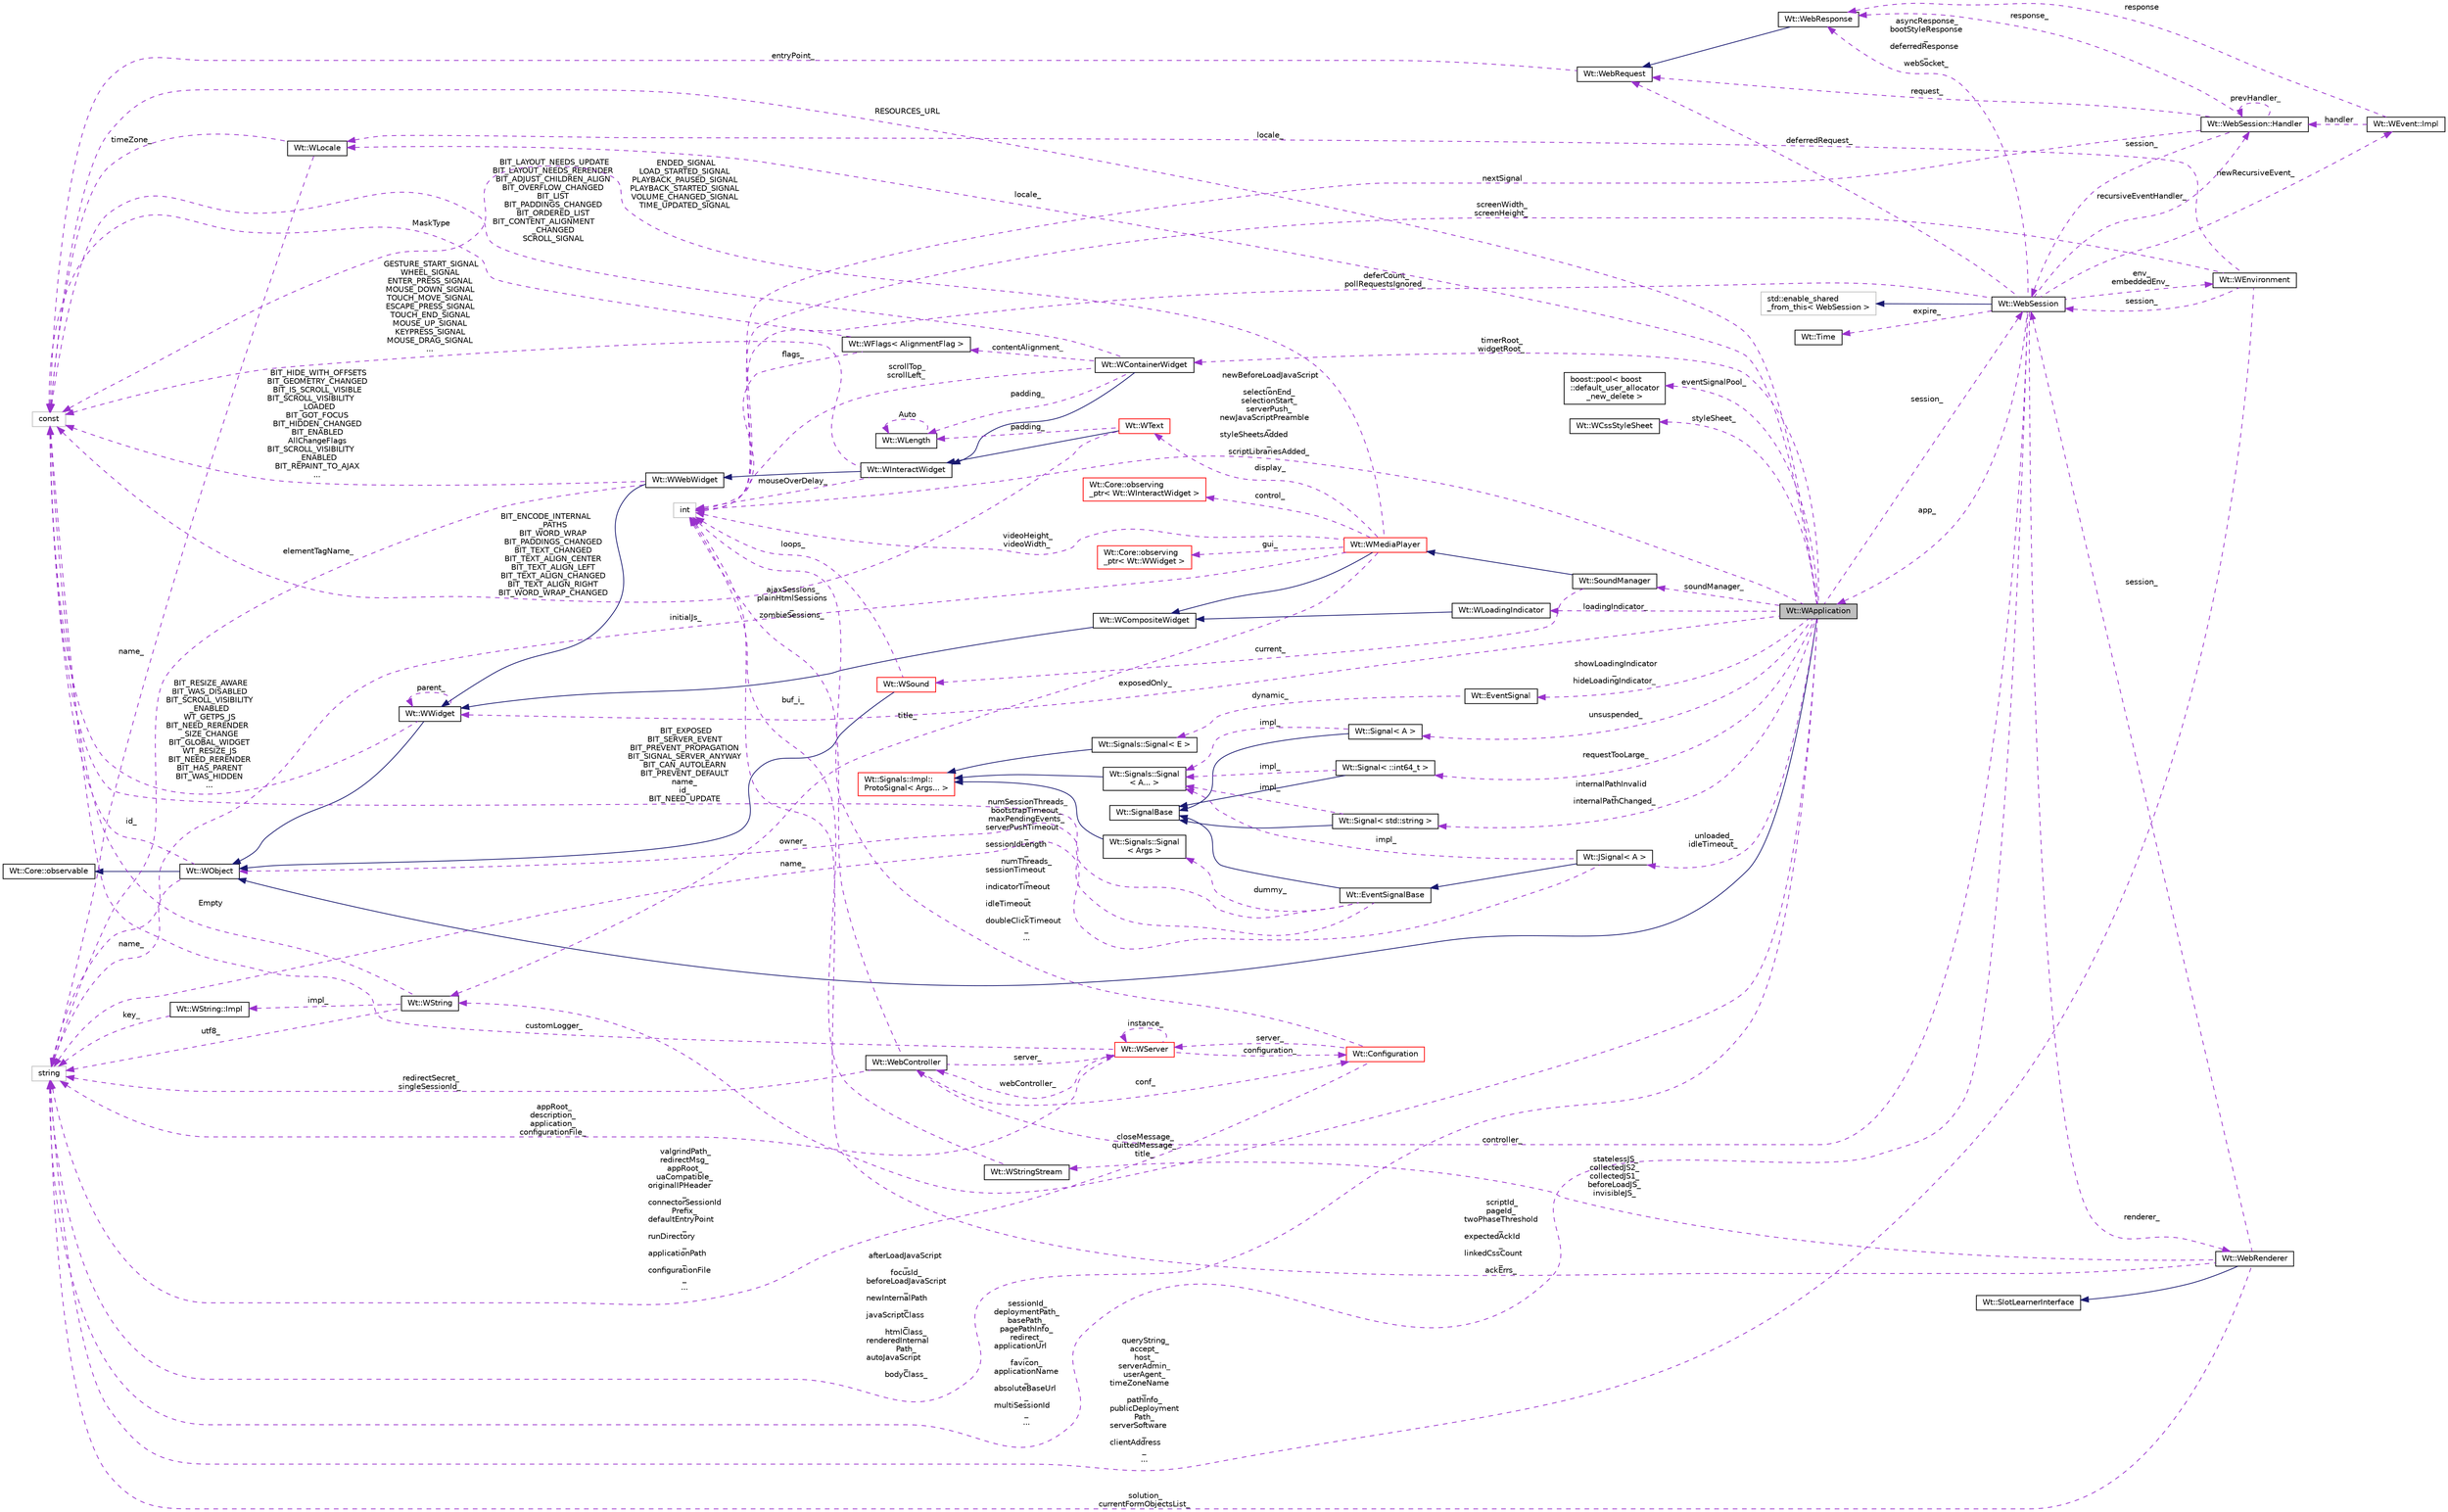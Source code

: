 digraph "Wt::WApplication"
{
 // LATEX_PDF_SIZE
  edge [fontname="Helvetica",fontsize="10",labelfontname="Helvetica",labelfontsize="10"];
  node [fontname="Helvetica",fontsize="10",shape=record];
  rankdir="LR";
  Node1 [label="Wt::WApplication",height=0.2,width=0.4,color="black", fillcolor="grey75", style="filled", fontcolor="black",tooltip="Represents an application instance for a single session."];
  Node2 -> Node1 [dir="back",color="midnightblue",fontsize="10",style="solid",fontname="Helvetica"];
  Node2 [label="Wt::WObject",height=0.2,width=0.4,color="black", fillcolor="white", style="filled",URL="$classWt_1_1WObject.html",tooltip="A base class for objects that participate in the signal/slot system."];
  Node3 -> Node2 [dir="back",color="midnightblue",fontsize="10",style="solid",fontname="Helvetica"];
  Node3 [label="Wt::Core::observable",height=0.2,width=0.4,color="black", fillcolor="white", style="filled",URL="$classWt_1_1Core_1_1observable.html",tooltip="A base class for objects whose life-time can be tracked."];
  Node4 -> Node2 [dir="back",color="darkorchid3",fontsize="10",style="dashed",label=" name_" ,fontname="Helvetica"];
  Node4 [label="string",height=0.2,width=0.4,color="grey75", fillcolor="white", style="filled",tooltip=" "];
  Node5 -> Node2 [dir="back",color="darkorchid3",fontsize="10",style="dashed",label=" id_" ,fontname="Helvetica"];
  Node5 [label="const",height=0.2,width=0.4,color="grey75", fillcolor="white", style="filled",tooltip=" "];
  Node6 -> Node1 [dir="back",color="darkorchid3",fontsize="10",style="dashed",label=" timerRoot_\nwidgetRoot_" ,fontname="Helvetica"];
  Node6 [label="Wt::WContainerWidget",height=0.2,width=0.4,color="black", fillcolor="white", style="filled",URL="$classWt_1_1WContainerWidget.html",tooltip="A widget that holds and manages child widgets."];
  Node7 -> Node6 [dir="back",color="midnightblue",fontsize="10",style="solid",fontname="Helvetica"];
  Node7 [label="Wt::WInteractWidget",height=0.2,width=0.4,color="black", fillcolor="white", style="filled",URL="$classWt_1_1WInteractWidget.html",tooltip="An abstract widget that can receive user-interface interaction."];
  Node8 -> Node7 [dir="back",color="midnightblue",fontsize="10",style="solid",fontname="Helvetica"];
  Node8 [label="Wt::WWebWidget",height=0.2,width=0.4,color="black", fillcolor="white", style="filled",URL="$classWt_1_1WWebWidget.html",tooltip="A base class for widgets with an HTML counterpart."];
  Node9 -> Node8 [dir="back",color="midnightblue",fontsize="10",style="solid",fontname="Helvetica"];
  Node9 [label="Wt::WWidget",height=0.2,width=0.4,color="black", fillcolor="white", style="filled",URL="$classWt_1_1WWidget.html",tooltip="The abstract base class for a user-interface component."];
  Node2 -> Node9 [dir="back",color="midnightblue",fontsize="10",style="solid",fontname="Helvetica"];
  Node9 -> Node9 [dir="back",color="darkorchid3",fontsize="10",style="dashed",label=" parent_" ,fontname="Helvetica"];
  Node5 -> Node9 [dir="back",color="darkorchid3",fontsize="10",style="dashed",label=" BIT_RESIZE_AWARE\nBIT_WAS_DISABLED\nBIT_SCROLL_VISIBILITY\l_ENABLED\nWT_GETPS_JS\nBIT_NEED_RERENDER\l_SIZE_CHANGE\nBIT_GLOBAL_WIDGET\nWT_RESIZE_JS\nBIT_NEED_RERENDER\nBIT_HAS_PARENT\nBIT_WAS_HIDDEN\n..." ,fontname="Helvetica"];
  Node4 -> Node8 [dir="back",color="darkorchid3",fontsize="10",style="dashed",label=" elementTagName_" ,fontname="Helvetica"];
  Node5 -> Node8 [dir="back",color="darkorchid3",fontsize="10",style="dashed",label=" BIT_HIDE_WITH_OFFSETS\nBIT_GEOMETRY_CHANGED\nBIT_IS_SCROLL_VISIBLE\nBIT_SCROLL_VISIBILITY\l_LOADED\nBIT_GOT_FOCUS\nBIT_HIDDEN_CHANGED\nBIT_ENABLED\nAllChangeFlags\nBIT_SCROLL_VISIBILITY\l_ENABLED\nBIT_REPAINT_TO_AJAX\n..." ,fontname="Helvetica"];
  Node10 -> Node7 [dir="back",color="darkorchid3",fontsize="10",style="dashed",label=" mouseOverDelay_" ,fontname="Helvetica"];
  Node10 [label="int",height=0.2,width=0.4,color="grey75", fillcolor="white", style="filled",tooltip=" "];
  Node5 -> Node7 [dir="back",color="darkorchid3",fontsize="10",style="dashed",label=" GESTURE_START_SIGNAL\nWHEEL_SIGNAL\nENTER_PRESS_SIGNAL\nMOUSE_DOWN_SIGNAL\nTOUCH_MOVE_SIGNAL\nESCAPE_PRESS_SIGNAL\nTOUCH_END_SIGNAL\nMOUSE_UP_SIGNAL\nKEYPRESS_SIGNAL\nMOUSE_DRAG_SIGNAL\n..." ,fontname="Helvetica"];
  Node10 -> Node6 [dir="back",color="darkorchid3",fontsize="10",style="dashed",label=" scrollTop_\nscrollLeft_" ,fontname="Helvetica"];
  Node11 -> Node6 [dir="back",color="darkorchid3",fontsize="10",style="dashed",label=" contentAlignment_" ,fontname="Helvetica"];
  Node11 [label="Wt::WFlags\< AlignmentFlag \>",height=0.2,width=0.4,color="black", fillcolor="white", style="filled",URL="$classWt_1_1WFlags.html",tooltip=" "];
  Node10 -> Node11 [dir="back",color="darkorchid3",fontsize="10",style="dashed",label=" flags_" ,fontname="Helvetica"];
  Node5 -> Node11 [dir="back",color="darkorchid3",fontsize="10",style="dashed",label=" MaskType" ,fontname="Helvetica"];
  Node12 -> Node6 [dir="back",color="darkorchid3",fontsize="10",style="dashed",label=" padding_" ,fontname="Helvetica"];
  Node12 [label="Wt::WLength",height=0.2,width=0.4,color="black", fillcolor="white", style="filled",URL="$classWt_1_1WLength.html",tooltip="A value class that describes a CSS length."];
  Node12 -> Node12 [dir="back",color="darkorchid3",fontsize="10",style="dashed",label=" Auto" ,fontname="Helvetica"];
  Node5 -> Node6 [dir="back",color="darkorchid3",fontsize="10",style="dashed",label=" BIT_LAYOUT_NEEDS_UPDATE\nBIT_LAYOUT_NEEDS_RERENDER\nBIT_ADJUST_CHILDREN_ALIGN\nBIT_OVERFLOW_CHANGED\nBIT_LIST\nBIT_PADDINGS_CHANGED\nBIT_ORDERED_LIST\nBIT_CONTENT_ALIGNMENT\l_CHANGED\nSCROLL_SIGNAL" ,fontname="Helvetica"];
  Node13 -> Node1 [dir="back",color="darkorchid3",fontsize="10",style="dashed",label=" unsuspended_" ,fontname="Helvetica"];
  Node13 [label="Wt::Signal\< A \>",height=0.2,width=0.4,color="black", fillcolor="white", style="filled",URL="$classWt_1_1Signal.html",tooltip="A signal that propagates events to listeners."];
  Node14 -> Node13 [dir="back",color="midnightblue",fontsize="10",style="solid",fontname="Helvetica"];
  Node14 [label="Wt::SignalBase",height=0.2,width=0.4,color="black", fillcolor="white", style="filled",URL="$classWt_1_1SignalBase.html",tooltip="Abstract base class of a signal."];
  Node15 -> Node13 [dir="back",color="darkorchid3",fontsize="10",style="dashed",label=" impl_" ,fontname="Helvetica"];
  Node15 [label="Wt::Signals::Signal\l\< A... \>",height=0.2,width=0.4,color="black", fillcolor="white", style="filled",URL="$structWt_1_1Signals_1_1Signal.html",tooltip=" "];
  Node16 -> Node15 [dir="back",color="midnightblue",fontsize="10",style="solid",fontname="Helvetica"];
  Node16 [label="Wt::Signals::Impl::\lProtoSignal\< Args... \>",height=0.2,width=0.4,color="red", fillcolor="white", style="filled",URL="$classWt_1_1Signals_1_1Impl_1_1ProtoSignal.html",tooltip=" "];
  Node22 -> Node1 [dir="back",color="darkorchid3",fontsize="10",style="dashed",label=" session_" ,fontname="Helvetica"];
  Node22 [label="Wt::WebSession",height=0.2,width=0.4,color="black", fillcolor="white", style="filled",URL="$classWt_1_1WebSession.html",tooltip=" "];
  Node23 -> Node22 [dir="back",color="midnightblue",fontsize="10",style="solid",fontname="Helvetica"];
  Node23 [label="std::enable_shared\l_from_this\< WebSession \>",height=0.2,width=0.4,color="grey75", fillcolor="white", style="filled",tooltip=" "];
  Node1 -> Node22 [dir="back",color="darkorchid3",fontsize="10",style="dashed",label=" app_" ,fontname="Helvetica"];
  Node24 -> Node22 [dir="back",color="darkorchid3",fontsize="10",style="dashed",label=" env_\nembeddedEnv_" ,fontname="Helvetica"];
  Node24 [label="Wt::WEnvironment",height=0.2,width=0.4,color="black", fillcolor="white", style="filled",URL="$classWt_1_1WEnvironment.html",tooltip="A class that captures information on the application environment."];
  Node22 -> Node24 [dir="back",color="darkorchid3",fontsize="10",style="dashed",label=" session_" ,fontname="Helvetica"];
  Node25 -> Node24 [dir="back",color="darkorchid3",fontsize="10",style="dashed",label=" locale_" ,fontname="Helvetica"];
  Node25 [label="Wt::WLocale",height=0.2,width=0.4,color="black", fillcolor="white", style="filled",URL="$classWt_1_1WLocale.html",tooltip="A locale."];
  Node4 -> Node25 [dir="back",color="darkorchid3",fontsize="10",style="dashed",label=" name_" ,fontname="Helvetica"];
  Node5 -> Node25 [dir="back",color="darkorchid3",fontsize="10",style="dashed",label=" timeZone_" ,fontname="Helvetica"];
  Node10 -> Node24 [dir="back",color="darkorchid3",fontsize="10",style="dashed",label=" screenWidth_\nscreenHeight_" ,fontname="Helvetica"];
  Node4 -> Node24 [dir="back",color="darkorchid3",fontsize="10",style="dashed",label=" queryString_\naccept_\nhost_\nserverAdmin_\nuserAgent_\ntimeZoneName\l_\npathInfo_\npublicDeployment\lPath_\nserverSoftware\l_\nclientAddress\l_\n..." ,fontname="Helvetica"];
  Node26 -> Node22 [dir="back",color="darkorchid3",fontsize="10",style="dashed",label=" deferredRequest_" ,fontname="Helvetica"];
  Node26 [label="Wt::WebRequest",height=0.2,width=0.4,color="black", fillcolor="white", style="filled",URL="$classWt_1_1WebRequest.html",tooltip=" "];
  Node5 -> Node26 [dir="back",color="darkorchid3",fontsize="10",style="dashed",label=" entryPoint_" ,fontname="Helvetica"];
  Node27 -> Node22 [dir="back",color="darkorchid3",fontsize="10",style="dashed",label=" renderer_" ,fontname="Helvetica"];
  Node27 [label="Wt::WebRenderer",height=0.2,width=0.4,color="black", fillcolor="white", style="filled",URL="$classWt_1_1WebRenderer.html",tooltip=" "];
  Node28 -> Node27 [dir="back",color="midnightblue",fontsize="10",style="solid",fontname="Helvetica"];
  Node28 [label="Wt::SlotLearnerInterface",height=0.2,width=0.4,color="black", fillcolor="white", style="filled",URL="$classWt_1_1SlotLearnerInterface.html",tooltip=" "];
  Node22 -> Node27 [dir="back",color="darkorchid3",fontsize="10",style="dashed",label=" session_" ,fontname="Helvetica"];
  Node10 -> Node27 [dir="back",color="darkorchid3",fontsize="10",style="dashed",label=" scriptId_\npageId_\ntwoPhaseThreshold\l_\nexpectedAckId\l_\nlinkedCssCount\l_\nackErrs_" ,fontname="Helvetica"];
  Node4 -> Node27 [dir="back",color="darkorchid3",fontsize="10",style="dashed",label=" solution_\ncurrentFormObjectsList_" ,fontname="Helvetica"];
  Node29 -> Node27 [dir="back",color="darkorchid3",fontsize="10",style="dashed",label=" statelessJS_\ncollectedJS2_\ncollectedJS1_\nbeforeLoadJS_\ninvisibleJS_" ,fontname="Helvetica"];
  Node29 [label="Wt::WStringStream",height=0.2,width=0.4,color="black", fillcolor="white", style="filled",URL="$classWt_1_1WStringStream.html",tooltip=" "];
  Node10 -> Node29 [dir="back",color="darkorchid3",fontsize="10",style="dashed",label=" buf_i_" ,fontname="Helvetica"];
  Node30 -> Node22 [dir="back",color="darkorchid3",fontsize="10",style="dashed",label=" newRecursiveEvent_" ,fontname="Helvetica"];
  Node30 [label="Wt::WEvent::Impl",height=0.2,width=0.4,color="black", fillcolor="white", style="filled",URL="$structWt_1_1WEvent_1_1Impl.html",tooltip=" "];
  Node31 -> Node30 [dir="back",color="darkorchid3",fontsize="10",style="dashed",label=" response" ,fontname="Helvetica"];
  Node31 [label="Wt::WebResponse",height=0.2,width=0.4,color="black", fillcolor="white", style="filled",URL="$classWt_1_1WebResponse.html",tooltip=" "];
  Node26 -> Node31 [dir="back",color="midnightblue",fontsize="10",style="solid",fontname="Helvetica"];
  Node32 -> Node30 [dir="back",color="darkorchid3",fontsize="10",style="dashed",label=" handler" ,fontname="Helvetica"];
  Node32 [label="Wt::WebSession::Handler",height=0.2,width=0.4,color="black", fillcolor="white", style="filled",URL="$classWt_1_1WebSession_1_1Handler.html",tooltip=" "];
  Node26 -> Node32 [dir="back",color="darkorchid3",fontsize="10",style="dashed",label=" request_" ,fontname="Helvetica"];
  Node22 -> Node32 [dir="back",color="darkorchid3",fontsize="10",style="dashed",label=" session_" ,fontname="Helvetica"];
  Node31 -> Node32 [dir="back",color="darkorchid3",fontsize="10",style="dashed",label=" response_" ,fontname="Helvetica"];
  Node10 -> Node32 [dir="back",color="darkorchid3",fontsize="10",style="dashed",label=" nextSignal" ,fontname="Helvetica"];
  Node32 -> Node32 [dir="back",color="darkorchid3",fontsize="10",style="dashed",label=" prevHandler_" ,fontname="Helvetica"];
  Node33 -> Node22 [dir="back",color="darkorchid3",fontsize="10",style="dashed",label=" expire_" ,fontname="Helvetica"];
  Node33 [label="Wt::Time",height=0.2,width=0.4,color="black", fillcolor="white", style="filled",URL="$classWt_1_1Time.html",tooltip=" "];
  Node34 -> Node22 [dir="back",color="darkorchid3",fontsize="10",style="dashed",label=" controller_" ,fontname="Helvetica"];
  Node34 [label="Wt::WebController",height=0.2,width=0.4,color="black", fillcolor="white", style="filled",URL="$classWt_1_1WebController.html",tooltip=" "];
  Node35 -> Node34 [dir="back",color="darkorchid3",fontsize="10",style="dashed",label=" conf_" ,fontname="Helvetica"];
  Node35 [label="Wt::Configuration",height=0.2,width=0.4,color="red", fillcolor="white", style="filled",URL="$classWt_1_1Configuration.html",tooltip=" "];
  Node37 -> Node35 [dir="back",color="darkorchid3",fontsize="10",style="dashed",label=" server_" ,fontname="Helvetica"];
  Node37 [label="Wt::WServer",height=0.2,width=0.4,color="red", fillcolor="white", style="filled",URL="$classWt_1_1WServer.html",tooltip="A class encapsulating a web application server."];
  Node35 -> Node37 [dir="back",color="darkorchid3",fontsize="10",style="dashed",label=" configuration_" ,fontname="Helvetica"];
  Node37 -> Node37 [dir="back",color="darkorchid3",fontsize="10",style="dashed",label=" instance_" ,fontname="Helvetica"];
  Node34 -> Node37 [dir="back",color="darkorchid3",fontsize="10",style="dashed",label=" webController_" ,fontname="Helvetica"];
  Node4 -> Node37 [dir="back",color="darkorchid3",fontsize="10",style="dashed",label=" appRoot_\ndescription_\napplication_\nconfigurationFile_" ,fontname="Helvetica"];
  Node5 -> Node37 [dir="back",color="darkorchid3",fontsize="10",style="dashed",label=" customLogger_" ,fontname="Helvetica"];
  Node10 -> Node35 [dir="back",color="darkorchid3",fontsize="10",style="dashed",label=" numSessionThreads_\nbootstrapTimeout_\nmaxPendingEvents_\nserverPushTimeout\l_\nsessionIdLength\l_\nnumThreads_\nsessionTimeout\l_\nindicatorTimeout\l_\nidleTimeout\l_\ndoubleClickTimeout\l_\n..." ,fontname="Helvetica"];
  Node4 -> Node35 [dir="back",color="darkorchid3",fontsize="10",style="dashed",label=" valgrindPath_\nredirectMsg_\nappRoot_\nuaCompatible_\noriginalIPHeader\l_\nconnectorSessionId\lPrefix_\ndefaultEntryPoint\l_\nrunDirectory\l_\napplicationPath\l_\nconfigurationFile\l_\n..." ,fontname="Helvetica"];
  Node37 -> Node34 [dir="back",color="darkorchid3",fontsize="10",style="dashed",label=" server_" ,fontname="Helvetica"];
  Node10 -> Node34 [dir="back",color="darkorchid3",fontsize="10",style="dashed",label=" ajaxSessions_\nplainHtmlSessions\l_\nzombieSessions_" ,fontname="Helvetica"];
  Node4 -> Node34 [dir="back",color="darkorchid3",fontsize="10",style="dashed",label=" redirectSecret_\nsingleSessionId_" ,fontname="Helvetica"];
  Node31 -> Node22 [dir="back",color="darkorchid3",fontsize="10",style="dashed",label=" asyncResponse_\nbootStyleResponse\l_\ndeferredResponse\l_\nwebSocket_" ,fontname="Helvetica"];
  Node10 -> Node22 [dir="back",color="darkorchid3",fontsize="10",style="dashed",label=" deferCount_\npollRequestsIgnored_" ,fontname="Helvetica"];
  Node4 -> Node22 [dir="back",color="darkorchid3",fontsize="10",style="dashed",label=" sessionId_\ndeploymentPath_\nbasePath_\npagePathInfo_\nredirect_\napplicationUrl\l_\nfavicon_\napplicationName\l_\nabsoluteBaseUrl\l_\nmultiSessionId\l_\n..." ,fontname="Helvetica"];
  Node32 -> Node22 [dir="back",color="darkorchid3",fontsize="10",style="dashed",label=" recursiveEventHandler_" ,fontname="Helvetica"];
  Node41 -> Node1 [dir="back",color="darkorchid3",fontsize="10",style="dashed",label=" closeMessage_\nquittedMessage_\ntitle_" ,fontname="Helvetica"];
  Node41 [label="Wt::WString",height=0.2,width=0.4,color="black", fillcolor="white", style="filled",URL="$classWt_1_1WString.html",tooltip="A value class which describes a locale-aware unicode string."];
  Node42 -> Node41 [dir="back",color="darkorchid3",fontsize="10",style="dashed",label=" impl_" ,fontname="Helvetica"];
  Node42 [label="Wt::WString::Impl",height=0.2,width=0.4,color="black", fillcolor="white", style="filled",URL="$structWt_1_1WString_1_1Impl.html",tooltip=" "];
  Node4 -> Node42 [dir="back",color="darkorchid3",fontsize="10",style="dashed",label=" key_" ,fontname="Helvetica"];
  Node4 -> Node41 [dir="back",color="darkorchid3",fontsize="10",style="dashed",label=" utf8_" ,fontname="Helvetica"];
  Node5 -> Node41 [dir="back",color="darkorchid3",fontsize="10",style="dashed",label=" Empty" ,fontname="Helvetica"];
  Node43 -> Node1 [dir="back",color="darkorchid3",fontsize="10",style="dashed",label=" showLoadingIndicator\l_\nhideLoadingIndicator_" ,fontname="Helvetica"];
  Node43 [label="Wt::EventSignal",height=0.2,width=0.4,color="black", fillcolor="white", style="filled",URL="$classWt_1_1EventSignal.html",tooltip="A signal that conveys user-interface events."];
  Node44 -> Node43 [dir="back",color="darkorchid3",fontsize="10",style="dashed",label=" dynamic_" ,fontname="Helvetica"];
  Node44 [label="Wt::Signals::Signal\< E \>",height=0.2,width=0.4,color="black", fillcolor="white", style="filled",URL="$structWt_1_1Signals_1_1Signal.html",tooltip=" "];
  Node16 -> Node44 [dir="back",color="midnightblue",fontsize="10",style="solid",fontname="Helvetica"];
  Node45 -> Node1 [dir="back",color="darkorchid3",fontsize="10",style="dashed",label=" eventSignalPool_" ,fontname="Helvetica"];
  Node45 [label="boost::pool\< boost\l::default_user_allocator\l_new_delete \>",height=0.2,width=0.4,color="black", fillcolor="white", style="filled",URL="$classboost_1_1pool.html",tooltip=" "];
  Node25 -> Node1 [dir="back",color="darkorchid3",fontsize="10",style="dashed",label=" locale_" ,fontname="Helvetica"];
  Node46 -> Node1 [dir="back",color="darkorchid3",fontsize="10",style="dashed",label=" unloaded_\nidleTimeout_" ,fontname="Helvetica"];
  Node46 [label="Wt::JSignal\< A \>",height=0.2,width=0.4,color="black", fillcolor="white", style="filled",URL="$classWt_1_1JSignal.html",tooltip="A signal to relay JavaScript to C++ calls."];
  Node47 -> Node46 [dir="back",color="midnightblue",fontsize="10",style="solid",fontname="Helvetica"];
  Node47 [label="Wt::EventSignalBase",height=0.2,width=0.4,color="black", fillcolor="white", style="filled",URL="$classWt_1_1EventSignalBase.html",tooltip="Abstract base class of an event signal."];
  Node14 -> Node47 [dir="back",color="midnightblue",fontsize="10",style="solid",fontname="Helvetica"];
  Node2 -> Node47 [dir="back",color="darkorchid3",fontsize="10",style="dashed",label=" owner_" ,fontname="Helvetica"];
  Node48 -> Node47 [dir="back",color="darkorchid3",fontsize="10",style="dashed",label=" dummy_" ,fontname="Helvetica"];
  Node48 [label="Wt::Signals::Signal\l\< Args \>",height=0.2,width=0.4,color="black", fillcolor="white", style="filled",URL="$structWt_1_1Signals_1_1Signal.html",tooltip=" "];
  Node16 -> Node48 [dir="back",color="midnightblue",fontsize="10",style="solid",fontname="Helvetica"];
  Node5 -> Node47 [dir="back",color="darkorchid3",fontsize="10",style="dashed",label=" BIT_EXPOSED\nBIT_SERVER_EVENT\nBIT_PREVENT_PROPAGATION\nBIT_SIGNAL_SERVER_ANYWAY\nBIT_CAN_AUTOLEARN\nBIT_PREVENT_DEFAULT\nname_\nid_\nBIT_NEED_UPDATE" ,fontname="Helvetica"];
  Node4 -> Node46 [dir="back",color="darkorchid3",fontsize="10",style="dashed",label=" name_" ,fontname="Helvetica"];
  Node15 -> Node46 [dir="back",color="darkorchid3",fontsize="10",style="dashed",label=" impl_" ,fontname="Helvetica"];
  Node49 -> Node1 [dir="back",color="darkorchid3",fontsize="10",style="dashed",label=" loadingIndicator_" ,fontname="Helvetica"];
  Node49 [label="Wt::WLoadingIndicator",height=0.2,width=0.4,color="black", fillcolor="white", style="filled",URL="$classWt_1_1WLoadingIndicator.html",tooltip="An abstract interface for a loading indicator."];
  Node50 -> Node49 [dir="back",color="midnightblue",fontsize="10",style="solid",fontname="Helvetica"];
  Node50 [label="Wt::WCompositeWidget",height=0.2,width=0.4,color="black", fillcolor="white", style="filled",URL="$classWt_1_1WCompositeWidget.html",tooltip="A widget that hides the implementation of composite widgets."];
  Node9 -> Node50 [dir="back",color="midnightblue",fontsize="10",style="solid",fontname="Helvetica"];
  Node51 -> Node1 [dir="back",color="darkorchid3",fontsize="10",style="dashed",label=" styleSheet_" ,fontname="Helvetica"];
  Node51 [label="Wt::WCssStyleSheet",height=0.2,width=0.4,color="black", fillcolor="white", style="filled",URL="$classWt_1_1WCssStyleSheet.html",tooltip="A CSS style sheet."];
  Node52 -> Node1 [dir="back",color="darkorchid3",fontsize="10",style="dashed",label=" internalPathInvalid\l_\ninternalPathChanged_" ,fontname="Helvetica"];
  Node52 [label="Wt::Signal\< std::string \>",height=0.2,width=0.4,color="black", fillcolor="white", style="filled",URL="$classWt_1_1Signal.html",tooltip=" "];
  Node14 -> Node52 [dir="back",color="midnightblue",fontsize="10",style="solid",fontname="Helvetica"];
  Node15 -> Node52 [dir="back",color="darkorchid3",fontsize="10",style="dashed",label=" impl_" ,fontname="Helvetica"];
  Node53 -> Node1 [dir="back",color="darkorchid3",fontsize="10",style="dashed",label=" requestTooLarge_" ,fontname="Helvetica"];
  Node53 [label="Wt::Signal\< ::int64_t \>",height=0.2,width=0.4,color="black", fillcolor="white", style="filled",URL="$classWt_1_1Signal.html",tooltip=" "];
  Node14 -> Node53 [dir="back",color="midnightblue",fontsize="10",style="solid",fontname="Helvetica"];
  Node15 -> Node53 [dir="back",color="darkorchid3",fontsize="10",style="dashed",label=" impl_" ,fontname="Helvetica"];
  Node10 -> Node1 [dir="back",color="darkorchid3",fontsize="10",style="dashed",label=" newBeforeLoadJavaScript\l_\nselectionEnd_\nselectionStart_\nserverPush_\nnewJavaScriptPreamble\l_\nstyleSheetsAdded\l_\nscriptLibrariesAdded_" ,fontname="Helvetica"];
  Node54 -> Node1 [dir="back",color="darkorchid3",fontsize="10",style="dashed",label=" soundManager_" ,fontname="Helvetica"];
  Node54 [label="Wt::SoundManager",height=0.2,width=0.4,color="black", fillcolor="white", style="filled",URL="$classWt_1_1SoundManager.html",tooltip=" "];
  Node55 -> Node54 [dir="back",color="midnightblue",fontsize="10",style="solid",fontname="Helvetica"];
  Node55 [label="Wt::WMediaPlayer",height=0.2,width=0.4,color="red", fillcolor="white", style="filled",URL="$classWt_1_1WMediaPlayer.html",tooltip="A media player."];
  Node50 -> Node55 [dir="back",color="midnightblue",fontsize="10",style="solid",fontname="Helvetica"];
  Node56 -> Node55 [dir="back",color="darkorchid3",fontsize="10",style="dashed",label=" control_" ,fontname="Helvetica"];
  Node56 [label="Wt::Core::observing\l_ptr\< Wt::WInteractWidget \>",height=0.2,width=0.4,color="red", fillcolor="white", style="filled",URL="$classWt_1_1Core_1_1observing__ptr.html",tooltip=" "];
  Node41 -> Node55 [dir="back",color="darkorchid3",fontsize="10",style="dashed",label=" title_" ,fontname="Helvetica"];
  Node57 -> Node55 [dir="back",color="darkorchid3",fontsize="10",style="dashed",label=" gui_" ,fontname="Helvetica"];
  Node57 [label="Wt::Core::observing\l_ptr\< Wt::WWidget \>",height=0.2,width=0.4,color="red", fillcolor="white", style="filled",URL="$classWt_1_1Core_1_1observing__ptr.html",tooltip=" "];
  Node10 -> Node55 [dir="back",color="darkorchid3",fontsize="10",style="dashed",label=" videoHeight_\nvideoWidth_" ,fontname="Helvetica"];
  Node58 -> Node55 [dir="back",color="darkorchid3",fontsize="10",style="dashed",label=" display_" ,fontname="Helvetica"];
  Node58 [label="Wt::WText",height=0.2,width=0.4,color="red", fillcolor="white", style="filled",URL="$classWt_1_1WText.html",tooltip="A widget that renders (XHTML) text."];
  Node7 -> Node58 [dir="back",color="midnightblue",fontsize="10",style="solid",fontname="Helvetica"];
  Node12 -> Node58 [dir="back",color="darkorchid3",fontsize="10",style="dashed",label=" padding_" ,fontname="Helvetica"];
  Node5 -> Node58 [dir="back",color="darkorchid3",fontsize="10",style="dashed",label=" BIT_ENCODE_INTERNAL\l_PATHS\nBIT_WORD_WRAP\nBIT_PADDINGS_CHANGED\nBIT_TEXT_CHANGED\nBIT_TEXT_ALIGN_CENTER\nBIT_TEXT_ALIGN_LEFT\nBIT_TEXT_ALIGN_CHANGED\nBIT_TEXT_ALIGN_RIGHT\nBIT_WORD_WRAP_CHANGED" ,fontname="Helvetica"];
  Node4 -> Node55 [dir="back",color="darkorchid3",fontsize="10",style="dashed",label=" initialJs_" ,fontname="Helvetica"];
  Node5 -> Node55 [dir="back",color="darkorchid3",fontsize="10",style="dashed",label=" ENDED_SIGNAL\nLOAD_STARTED_SIGNAL\nPLAYBACK_PAUSED_SIGNAL\nPLAYBACK_STARTED_SIGNAL\nVOLUME_CHANGED_SIGNAL\nTIME_UPDATED_SIGNAL" ,fontname="Helvetica"];
  Node63 -> Node54 [dir="back",color="darkorchid3",fontsize="10",style="dashed",label=" current_" ,fontname="Helvetica"];
  Node63 [label="Wt::WSound",height=0.2,width=0.4,color="red", fillcolor="white", style="filled",URL="$classWt_1_1WSound.html",tooltip="A value class to play a sound effect."];
  Node2 -> Node63 [dir="back",color="midnightblue",fontsize="10",style="solid",fontname="Helvetica"];
  Node10 -> Node63 [dir="back",color="darkorchid3",fontsize="10",style="dashed",label=" loops_" ,fontname="Helvetica"];
  Node9 -> Node1 [dir="back",color="darkorchid3",fontsize="10",style="dashed",label=" exposedOnly_" ,fontname="Helvetica"];
  Node4 -> Node1 [dir="back",color="darkorchid3",fontsize="10",style="dashed",label=" afterLoadJavaScript\l_\nfocusId_\nbeforeLoadJavaScript\l_\nnewInternalPath\l_\njavaScriptClass\l_\nhtmlClass_\nrenderedInternal\lPath_\nautoJavaScript\l_\nbodyClass_" ,fontname="Helvetica"];
  Node5 -> Node1 [dir="back",color="darkorchid3",fontsize="10",style="dashed",label=" RESOURCES_URL" ,fontname="Helvetica"];
}
